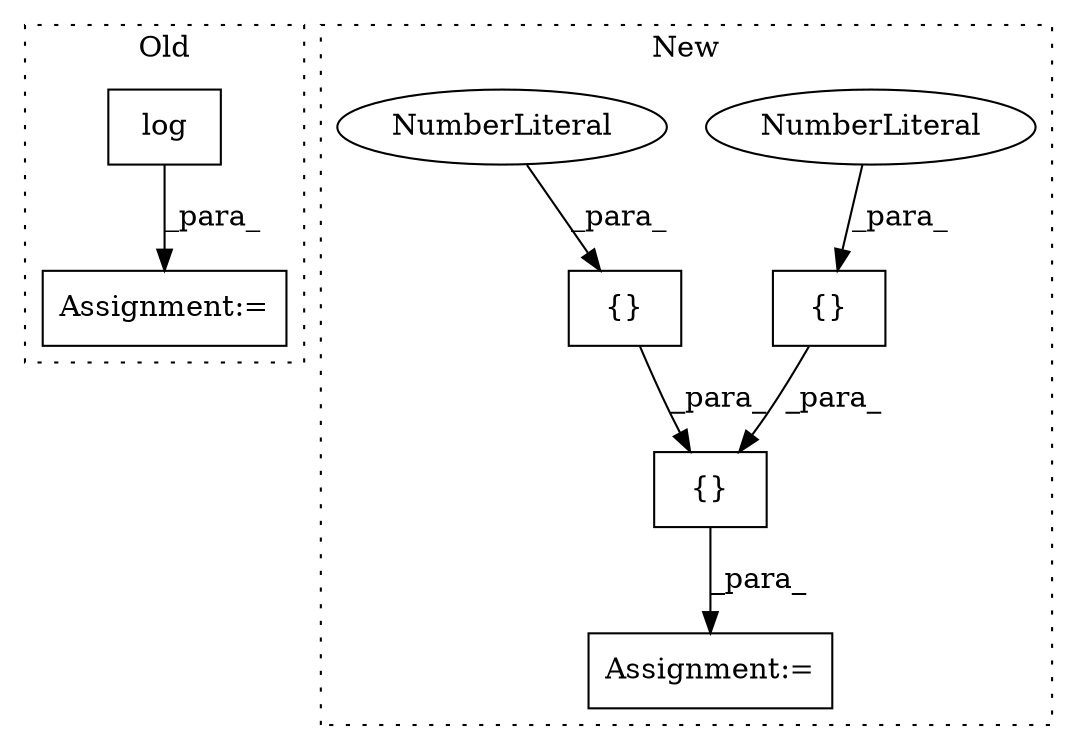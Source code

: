 digraph G {
subgraph cluster0 {
1 [label="log" a="32" s="9049,9062" l="4,1" shape="box"];
5 [label="Assignment:=" a="7" s="9083" l="1" shape="box"];
label = "Old";
style="dotted";
}
subgraph cluster1 {
2 [label="{}" a="4" s="9122,9126" l="1,1" shape="box"];
3 [label="Assignment:=" a="7" s="10499" l="2" shape="box"];
4 [label="NumberLiteral" a="34" s="9123" l="3" shape="ellipse"];
6 [label="{}" a="4" s="9182,9186" l="1,1" shape="box"];
7 [label="NumberLiteral" a="34" s="9183" l="3" shape="ellipse"];
8 [label="{}" a="4" s="10619,10651" l="1,1" shape="box"];
label = "New";
style="dotted";
}
1 -> 5 [label="_para_"];
2 -> 8 [label="_para_"];
4 -> 2 [label="_para_"];
6 -> 8 [label="_para_"];
7 -> 6 [label="_para_"];
8 -> 3 [label="_para_"];
}
